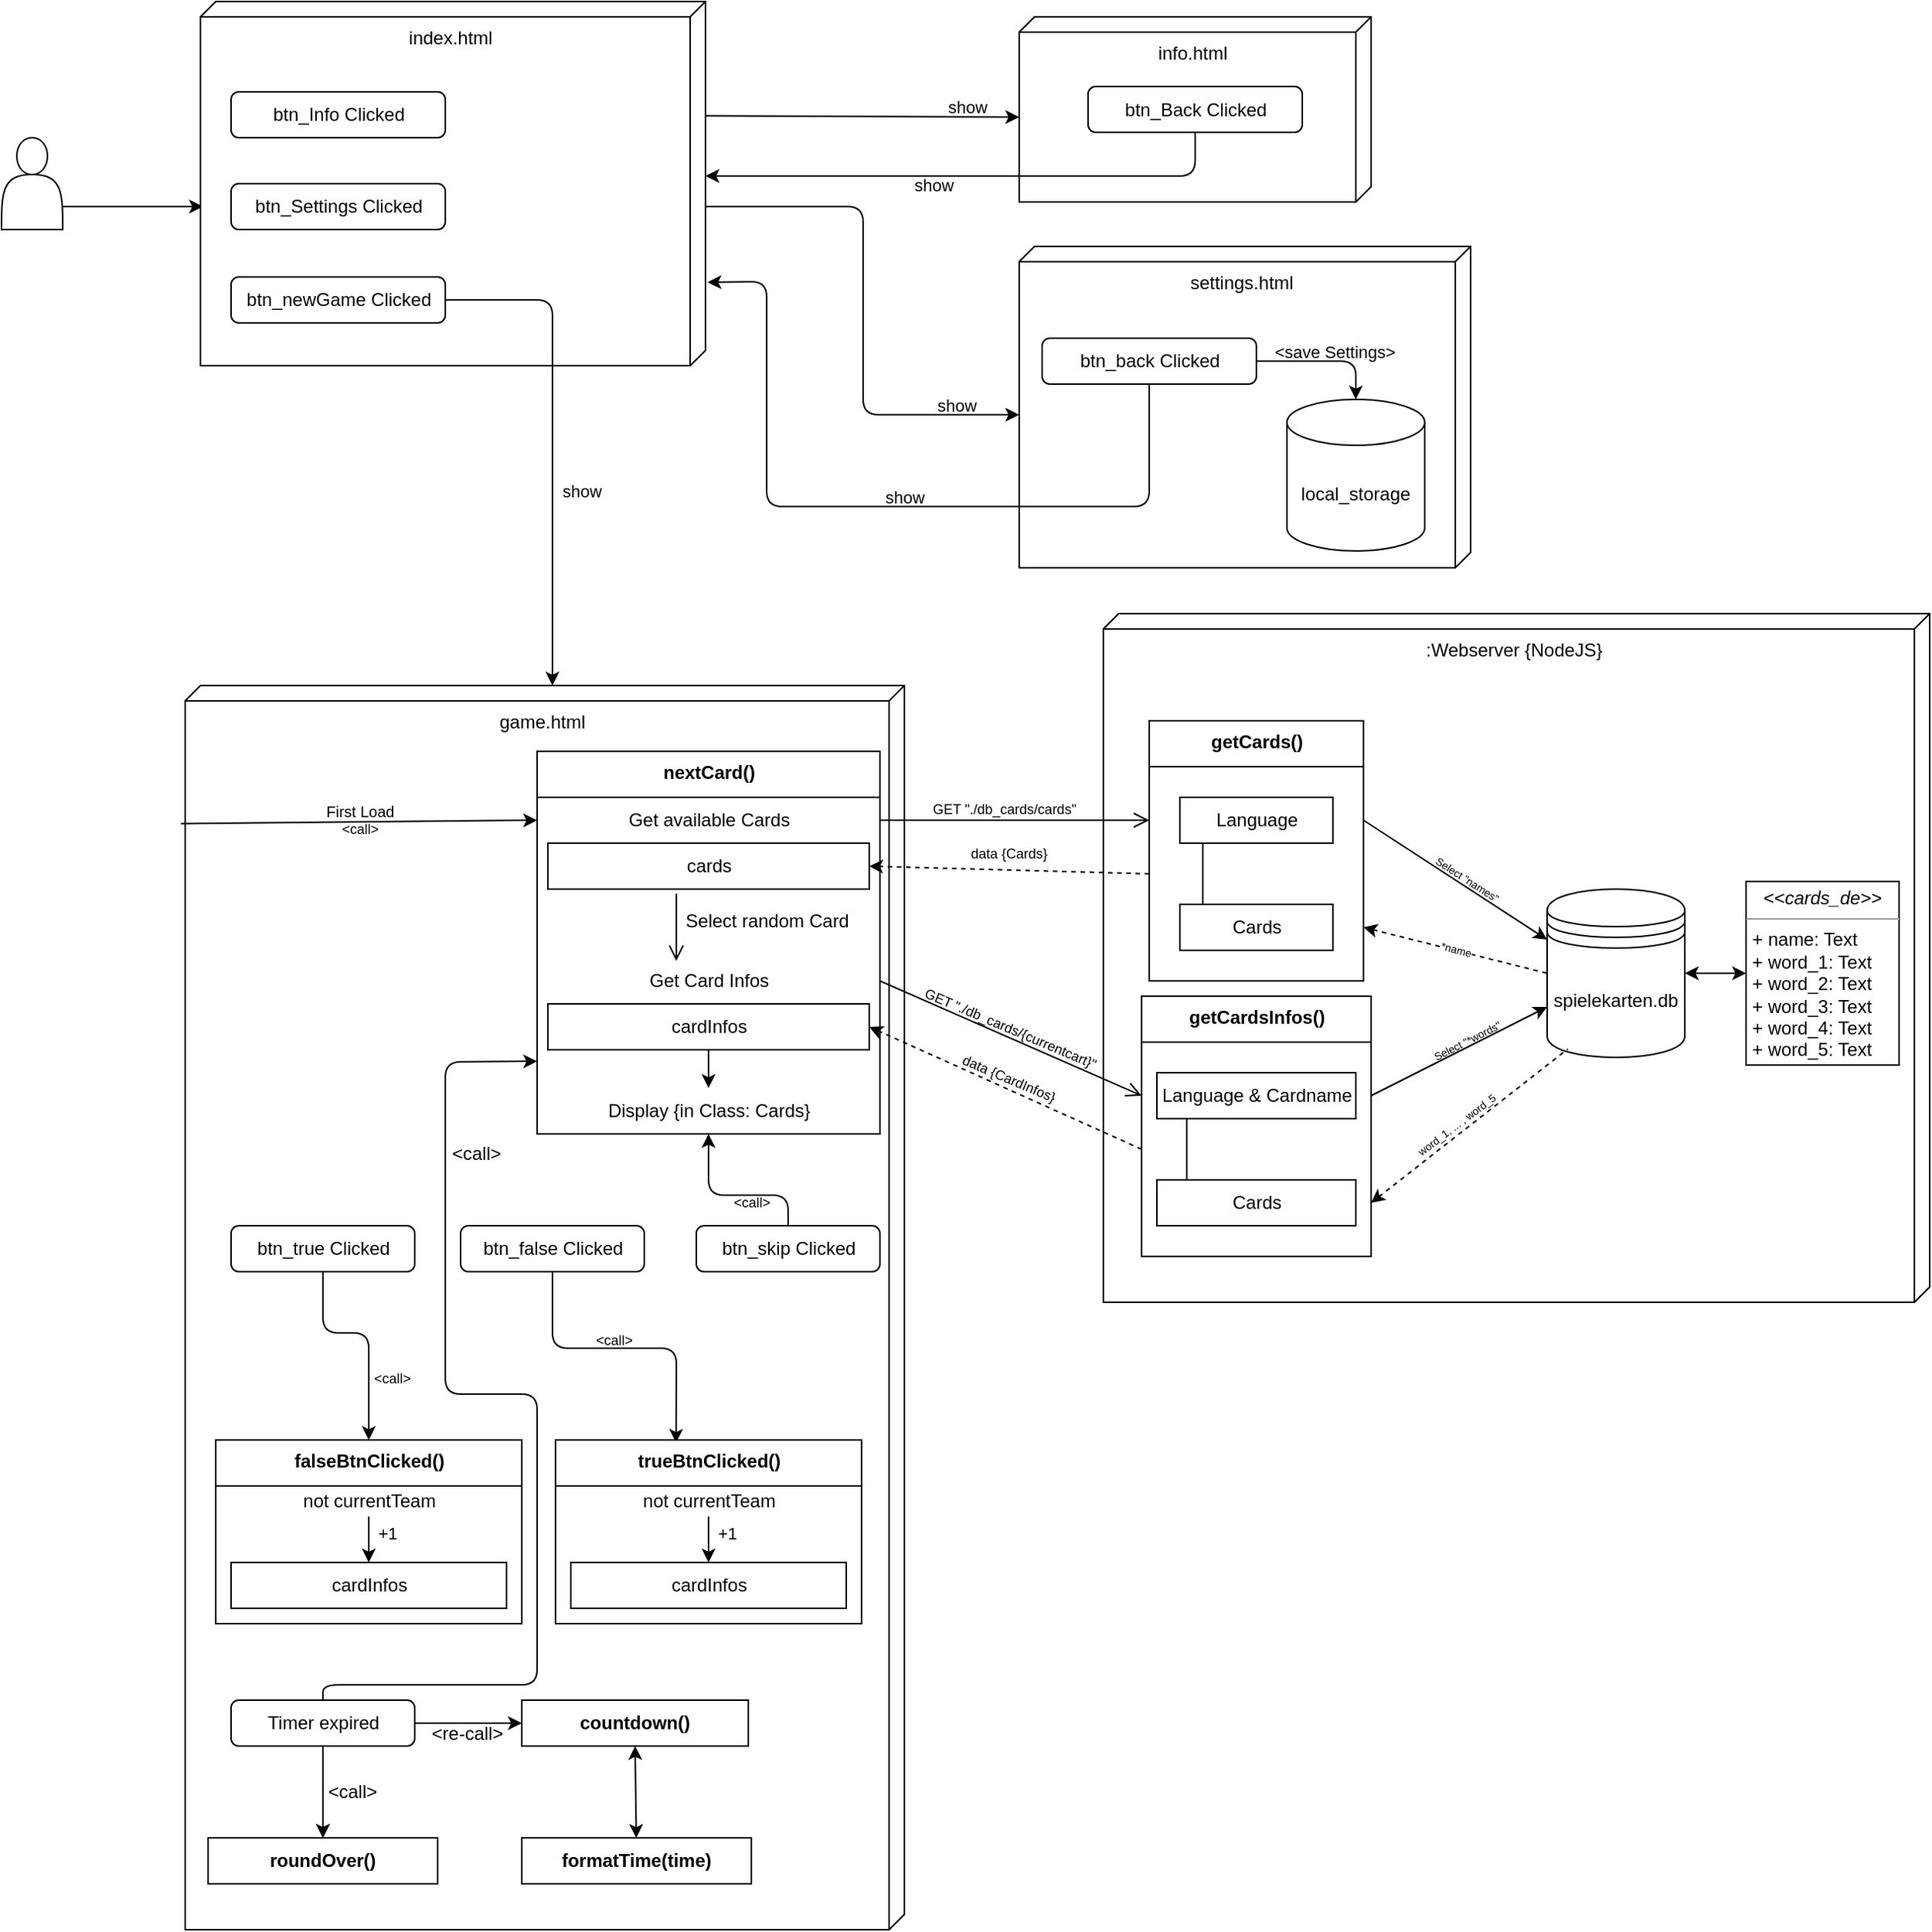 <mxfile>
    <diagram id="6DJxAKlWB9YqBwUXdjjC" name="Page-1">
        <mxGraphModel dx="2809" dy="2384" grid="1" gridSize="10" guides="1" tooltips="1" connect="1" arrows="1" fold="1" page="1" pageScale="1" pageWidth="827" pageHeight="1169" math="0" shadow="0">
            <root>
                <mxCell id="0"/>
                <mxCell id="1" parent="0"/>
                <mxCell id="63" value=":Webserver {NodeJS}" style="verticalAlign=top;align=center;shape=cube;size=10;direction=south;fontStyle=0;html=1;boundedLbl=1;spacingLeft=5;fontSize=12;gradientColor=none;" parent="1" vertex="1">
                    <mxGeometry x="740" y="390" width="540" height="450" as="geometry"/>
                </mxCell>
                <mxCell id="59" value="game.html" style="verticalAlign=top;align=center;shape=cube;size=10;direction=south;fontStyle=0;html=1;boundedLbl=1;spacingLeft=5;fontSize=12;gradientColor=none;" parent="1" vertex="1">
                    <mxGeometry x="140" y="437" width="470" height="813" as="geometry"/>
                </mxCell>
                <mxCell id="83" style="edgeStyle=none;html=1;exitX=1;exitY=0.75;exitDx=0;exitDy=0;entryX=0.563;entryY=0.995;entryDx=0;entryDy=0;entryPerimeter=0;fontSize=12;" parent="1" source="81" target="16" edge="1">
                    <mxGeometry relative="1" as="geometry"/>
                </mxCell>
                <mxCell id="81" value="" style="shape=actor;whiteSpace=wrap;html=1;fontSize=12;gradientColor=none;" parent="1" vertex="1">
                    <mxGeometry x="20" y="79" width="40" height="60" as="geometry"/>
                </mxCell>
                <mxCell id="85" value="btn_skip Clicked" style="html=1;align=center;verticalAlign=middle;rounded=1;absoluteArcSize=1;arcSize=10;dashed=0;fontSize=12;gradientColor=none;" parent="1" vertex="1">
                    <mxGeometry x="474" y="790" width="120" height="30" as="geometry"/>
                </mxCell>
                <mxCell id="267" style="edgeStyle=none;html=1;exitX=0.5;exitY=1;exitDx=0;exitDy=0;entryX=0.394;entryY=0.015;entryDx=0;entryDy=0;entryPerimeter=0;endArrow=classic;endFill=1;" edge="1" parent="1" source="86" target="260">
                    <mxGeometry relative="1" as="geometry">
                        <Array as="points">
                            <mxPoint x="380" y="870"/>
                            <mxPoint x="461" y="870"/>
                        </Array>
                    </mxGeometry>
                </mxCell>
                <mxCell id="271" value="&amp;lt;call&amp;gt;" style="edgeLabel;html=1;align=center;verticalAlign=middle;resizable=0;points=[];fontSize=9;spacingBottom=-9;labelBackgroundColor=none;" vertex="1" connectable="0" parent="267">
                    <mxGeometry x="0.163" y="-2" relative="1" as="geometry">
                        <mxPoint x="-22" y="-12" as="offset"/>
                    </mxGeometry>
                </mxCell>
                <mxCell id="86" value="btn_false Clicked" style="html=1;align=center;verticalAlign=middle;rounded=1;absoluteArcSize=1;arcSize=10;dashed=0;fontSize=12;gradientColor=none;" parent="1" vertex="1">
                    <mxGeometry x="320" y="790" width="120" height="30" as="geometry"/>
                </mxCell>
                <mxCell id="106" value="nextCard()" style="swimlane;fontStyle=1;align=center;verticalAlign=top;childLayout=stackLayout;horizontal=1;startSize=30;horizontalStack=0;resizeParent=1;resizeParentMax=0;resizeLast=0;collapsible=0;marginBottom=0;html=1;fontSize=12;gradientColor=none;" parent="1" vertex="1">
                    <mxGeometry x="370" y="480" width="224" height="250" as="geometry"/>
                </mxCell>
                <mxCell id="107" value="Get available Cards" style="html=1;strokeColor=none;fillColor=none;align=center;verticalAlign=middle;spacingLeft=4;spacingRight=4;rotatable=0;points=[[0,0.5],[1,0.5]];resizeWidth=1;fontSize=12;" parent="106" vertex="1">
                    <mxGeometry y="30" width="224" height="30" as="geometry"/>
                </mxCell>
                <mxCell id="108" value="" style="swimlane;fontStyle=1;align=center;verticalAlign=top;horizontal=1;startSize=0;collapsible=0;marginBottom=0;html=1;strokeColor=none;fillColor=none;fontSize=12;" parent="106" vertex="1">
                    <mxGeometry y="60" width="224" height="190" as="geometry"/>
                </mxCell>
                <mxCell id="109" value="cards" style="html=1;align=center;verticalAlign=middle;rotatable=0;fontSize=12;gradientColor=none;" parent="108" vertex="1">
                    <mxGeometry width="210" height="30" relative="1" as="geometry">
                        <mxPoint x="7" as="offset"/>
                    </mxGeometry>
                </mxCell>
                <mxCell id="124" style="edgeStyle=none;html=1;exitX=0.5;exitY=1;exitDx=0;exitDy=0;fontSize=12;" parent="108" source="110" target="123" edge="1">
                    <mxGeometry relative="1" as="geometry"/>
                </mxCell>
                <mxCell id="110" value="cardInfos" style="html=1;align=center;verticalAlign=middle;rotatable=0;fontSize=12;gradientColor=none;" parent="108" vertex="1">
                    <mxGeometry width="210" height="30" relative="1" as="geometry">
                        <mxPoint x="7" y="105" as="offset"/>
                    </mxGeometry>
                </mxCell>
                <mxCell id="115" value="Get Card Infos" style="html=1;strokeColor=none;fillColor=none;align=center;verticalAlign=middle;spacingLeft=4;spacingRight=4;rotatable=0;points=[[0,0.5],[1,0.5]];resizeWidth=1;fontSize=12;" parent="108" vertex="1">
                    <mxGeometry y="75" width="224" height="30" as="geometry"/>
                </mxCell>
                <mxCell id="119" value="Select random Card" style="endArrow=open;startArrow=none;endFill=0;startFill=0;endSize=8;html=1;verticalAlign=bottom;labelBackgroundColor=none;fontSize=12;exitX=0.4;exitY=1.1;exitDx=0;exitDy=0;exitPerimeter=0;entryX=0.406;entryY=0.067;entryDx=0;entryDy=0;entryPerimeter=0;" parent="108" source="109" target="115" edge="1">
                    <mxGeometry x="0.224" y="59" width="160" relative="1" as="geometry">
                        <mxPoint x="10" y="-50" as="sourcePoint"/>
                        <mxPoint x="112" y="80" as="targetPoint"/>
                        <mxPoint as="offset"/>
                    </mxGeometry>
                </mxCell>
                <mxCell id="123" value="Display {in Class: Cards}" style="html=1;strokeColor=none;fillColor=none;align=center;verticalAlign=middle;spacingLeft=4;spacingRight=4;rotatable=0;points=[[0,0.5],[1,0.5]];resizeWidth=1;fontSize=12;" parent="108" vertex="1">
                    <mxGeometry y="160" width="224" height="30" as="geometry"/>
                </mxCell>
                <mxCell id="127" value="" style="endArrow=open;startArrow=none;endFill=0;startFill=0;endSize=8;html=1;verticalAlign=bottom;labelBackgroundColor=none;fontSize=12;exitX=1;exitY=0.5;exitDx=0;exitDy=0;entryX=0;entryY=0.25;entryDx=0;entryDy=0;" parent="1" source="107" target="131" edge="1">
                    <mxGeometry x="0.118" y="5" width="160" relative="1" as="geometry">
                        <mxPoint x="650" y="530" as="sourcePoint"/>
                        <mxPoint x="730" y="525" as="targetPoint"/>
                        <mxPoint as="offset"/>
                    </mxGeometry>
                </mxCell>
                <mxCell id="167" value="GET &quot;./db_cards/cards&quot;" style="edgeLabel;html=1;align=center;verticalAlign=middle;resizable=0;points=[];fontSize=9;" parent="127" vertex="1" connectable="0">
                    <mxGeometry x="0.084" relative="1" as="geometry">
                        <mxPoint x="-15" y="-7" as="offset"/>
                    </mxGeometry>
                </mxCell>
                <mxCell id="155" style="edgeStyle=none;html=1;exitX=1;exitY=0.5;exitDx=0;exitDy=0;entryX=0;entryY=0.5;entryDx=0;entryDy=0;fontSize=12;startArrow=classic;startFill=1;" parent="1" source="161" target="154" edge="1">
                    <mxGeometry relative="1" as="geometry"/>
                </mxCell>
                <mxCell id="129" value="getCards()" style="swimlane;fontStyle=1;align=center;verticalAlign=top;childLayout=stackLayout;horizontal=1;startSize=30;horizontalStack=0;resizeParent=1;resizeParentMax=0;resizeLast=0;collapsible=0;marginBottom=0;html=1;fontSize=12;gradientColor=none;" parent="1" vertex="1">
                    <mxGeometry x="770" y="460" width="140" height="170" as="geometry"/>
                </mxCell>
                <mxCell id="131" value="" style="swimlane;fontStyle=1;align=center;verticalAlign=top;horizontal=1;startSize=0;collapsible=0;marginBottom=0;html=1;strokeColor=none;fillColor=none;fontSize=12;" parent="129" vertex="1">
                    <mxGeometry y="30" width="140" height="140" as="geometry"/>
                </mxCell>
                <mxCell id="132" value="Language" style="html=1;align=center;verticalAlign=middle;rotatable=0;fontSize=12;gradientColor=none;" parent="131" vertex="1">
                    <mxGeometry width="100" height="30" relative="1" as="geometry">
                        <mxPoint x="20" y="20" as="offset"/>
                    </mxGeometry>
                </mxCell>
                <mxCell id="133" value="Cards" style="html=1;align=center;verticalAlign=middle;rotatable=0;fontSize=12;gradientColor=none;" parent="131" vertex="1">
                    <mxGeometry width="100" height="30" relative="1" as="geometry">
                        <mxPoint x="20" y="90" as="offset"/>
                    </mxGeometry>
                </mxCell>
                <mxCell id="134" value="" style="edgeStyle=none;endArrow=none;verticalAlign=middle;labelBackgroundColor=none;endSize=12;html=1;align=left;endFill=0;exitX=0.15;exitY=1;entryX=0.15;entryY=0;spacingLeft=4;fontSize=12;" parent="131" source="132" target="133" edge="1">
                    <mxGeometry relative="1" as="geometry"/>
                </mxCell>
                <mxCell id="140" style="edgeStyle=none;html=1;exitX=0;exitY=0.5;exitDx=0;exitDy=0;fontSize=12;entryX=1;entryY=0.5;entryDx=0;entryDy=0;dashed=1;" parent="1" source="131" target="109" edge="1">
                    <mxGeometry relative="1" as="geometry">
                        <mxPoint x="640" y="560" as="targetPoint"/>
                    </mxGeometry>
                </mxCell>
                <mxCell id="168" value="data {Cards}" style="edgeLabel;html=1;align=center;verticalAlign=middle;resizable=0;points=[];fontSize=9;" parent="140" vertex="1" connectable="0">
                    <mxGeometry x="0.214" y="-1" relative="1" as="geometry">
                        <mxPoint x="19" y="-9" as="offset"/>
                    </mxGeometry>
                </mxCell>
                <mxCell id="154" value="&lt;p style=&quot;margin: 0px ; margin-top: 4px ; text-align: center&quot;&gt;&lt;i&gt;&amp;lt;&amp;lt;cards_de&amp;gt;&amp;gt;&lt;/i&gt;&lt;br&gt;&lt;/p&gt;&lt;hr size=&quot;1&quot;&gt;&lt;p style=&quot;margin: 0px ; margin-left: 4px&quot;&gt;+ name: Text&lt;br&gt;+ word_1: Text&lt;/p&gt;&lt;p style=&quot;margin: 0px ; margin-left: 4px&quot;&gt;+ word_2: Text&lt;/p&gt;&lt;p style=&quot;margin: 0px ; margin-left: 4px&quot;&gt;+ word_3: Text&lt;/p&gt;&lt;p style=&quot;margin: 0px ; margin-left: 4px&quot;&gt;+ word_4: Text&lt;/p&gt;&lt;p style=&quot;margin: 0px ; margin-left: 4px&quot;&gt;+ word_5: Text&lt;/p&gt;" style="verticalAlign=top;align=left;overflow=fill;fontSize=12;fontFamily=Helvetica;html=1;gradientColor=none;" parent="1" vertex="1">
                    <mxGeometry x="1160" y="565" width="100" height="120" as="geometry"/>
                </mxCell>
                <mxCell id="161" value="spielekarten.db" style="shape=datastore;whiteSpace=wrap;html=1;fontSize=12;gradientColor=none;verticalAlign=middle;" parent="1" vertex="1">
                    <mxGeometry x="1030" y="570" width="90" height="110" as="geometry"/>
                </mxCell>
                <mxCell id="164" style="edgeStyle=none;html=1;exitX=1;exitY=0.75;exitDx=0;exitDy=0;entryX=0;entryY=0.5;entryDx=0;entryDy=0;fontSize=12;startArrow=classic;startFill=1;endArrow=none;endFill=0;dashed=1;" parent="1" source="131" target="161" edge="1">
                    <mxGeometry relative="1" as="geometry"/>
                </mxCell>
                <mxCell id="166" value="*name" style="edgeLabel;html=1;align=center;verticalAlign=middle;resizable=0;points=[];fontSize=7;rotation=15;" parent="164" vertex="1" connectable="0">
                    <mxGeometry relative="1" as="geometry">
                        <mxPoint as="offset"/>
                    </mxGeometry>
                </mxCell>
                <mxCell id="163" style="edgeStyle=none;html=1;exitX=1;exitY=0.25;exitDx=0;exitDy=0;entryX=0;entryY=0.3;entryDx=0;entryDy=0;fontSize=12;startArrow=none;startFill=0;" parent="1" source="131" target="161" edge="1">
                    <mxGeometry relative="1" as="geometry"/>
                </mxCell>
                <mxCell id="165" value="Select &quot;names&quot;" style="edgeLabel;html=1;align=center;verticalAlign=middle;resizable=0;points=[];fontSize=7;rotation=33;labelBackgroundColor=none;" parent="163" vertex="1" connectable="0">
                    <mxGeometry relative="1" as="geometry">
                        <mxPoint x="7" as="offset"/>
                    </mxGeometry>
                </mxCell>
                <mxCell id="170" value="getCardsInfos()" style="swimlane;fontStyle=1;align=center;verticalAlign=top;childLayout=stackLayout;horizontal=1;startSize=30;horizontalStack=0;resizeParent=1;resizeParentMax=0;resizeLast=0;collapsible=0;marginBottom=0;html=1;fontSize=12;gradientColor=none;" parent="1" vertex="1">
                    <mxGeometry x="765" y="640" width="150" height="170" as="geometry"/>
                </mxCell>
                <mxCell id="171" value="" style="swimlane;fontStyle=1;align=center;verticalAlign=top;horizontal=1;startSize=0;collapsible=0;marginBottom=0;html=1;strokeColor=none;fillColor=none;fontSize=12;" parent="170" vertex="1">
                    <mxGeometry y="30" width="150" height="140" as="geometry"/>
                </mxCell>
                <mxCell id="172" value="Language &amp;amp; Cardname" style="html=1;align=center;verticalAlign=middle;rotatable=0;fontSize=12;gradientColor=none;" parent="171" vertex="1">
                    <mxGeometry width="130" height="30" relative="1" as="geometry">
                        <mxPoint x="10" y="20" as="offset"/>
                    </mxGeometry>
                </mxCell>
                <mxCell id="173" value="Cards" style="html=1;align=center;verticalAlign=middle;rotatable=0;fontSize=12;gradientColor=none;" parent="171" vertex="1">
                    <mxGeometry width="130" height="30" relative="1" as="geometry">
                        <mxPoint x="10" y="90" as="offset"/>
                    </mxGeometry>
                </mxCell>
                <mxCell id="174" value="" style="edgeStyle=none;endArrow=none;verticalAlign=middle;labelBackgroundColor=none;endSize=12;html=1;align=left;endFill=0;exitX=0.15;exitY=1;entryX=0.15;entryY=0;spacingLeft=4;fontSize=12;" parent="171" source="172" target="173" edge="1">
                    <mxGeometry relative="1" as="geometry"/>
                </mxCell>
                <mxCell id="175" value="" style="endArrow=open;startArrow=none;endFill=0;startFill=0;endSize=8;html=1;verticalAlign=bottom;labelBackgroundColor=none;fontSize=12;exitX=1;exitY=0.5;exitDx=0;exitDy=0;entryX=0;entryY=0.25;entryDx=0;entryDy=0;" parent="1" source="115" target="171" edge="1">
                    <mxGeometry x="0.118" y="5" width="160" relative="1" as="geometry">
                        <mxPoint x="594" y="660" as="sourcePoint"/>
                        <mxPoint x="710" y="670" as="targetPoint"/>
                        <mxPoint as="offset"/>
                    </mxGeometry>
                </mxCell>
                <mxCell id="176" value="GET &quot;./db_cards/{currentcart}&quot;" style="edgeLabel;html=1;align=center;verticalAlign=middle;resizable=0;points=[];fontSize=9;rotation=23;labelBackgroundColor=none;" parent="175" vertex="1" connectable="0">
                    <mxGeometry x="0.084" relative="1" as="geometry">
                        <mxPoint x="-8" y="-10" as="offset"/>
                    </mxGeometry>
                </mxCell>
                <mxCell id="177" style="edgeStyle=none;html=1;exitX=0;exitY=0.5;exitDx=0;exitDy=0;entryX=1;entryY=0.5;entryDx=0;entryDy=0;fontSize=9;startArrow=none;startFill=0;endArrow=classic;endFill=1;dashed=1;" parent="1" source="171" target="110" edge="1">
                    <mxGeometry relative="1" as="geometry"/>
                </mxCell>
                <mxCell id="178" value="data {CardInfos}" style="edgeLabel;html=1;align=center;verticalAlign=middle;resizable=0;points=[];fontSize=9;rotation=23;labelBackgroundColor=none;" parent="177" vertex="1" connectable="0">
                    <mxGeometry x="0.238" y="1" relative="1" as="geometry">
                        <mxPoint x="24" y="2" as="offset"/>
                    </mxGeometry>
                </mxCell>
                <mxCell id="179" style="edgeStyle=none;html=1;exitX=0;exitY=0.5;exitDx=0;exitDy=0;entryX=0.111;entryY=1.006;entryDx=0;entryDy=0;entryPerimeter=0;fontSize=9;startArrow=classic;startFill=1;endArrow=none;endFill=0;" parent="1" source="107" target="59" edge="1">
                    <mxGeometry relative="1" as="geometry"/>
                </mxCell>
                <mxCell id="180" value="First Load" style="edgeLabel;html=1;align=center;verticalAlign=middle;resizable=0;points=[];fontSize=10;labelBackgroundColor=none;spacing=2;spacingTop=-4;" parent="179" vertex="1" connectable="0">
                    <mxGeometry relative="1" as="geometry">
                        <mxPoint y="-5" as="offset"/>
                    </mxGeometry>
                </mxCell>
                <mxCell id="185" value="&amp;lt;call&amp;gt;" style="edgeLabel;html=1;align=center;verticalAlign=middle;resizable=0;points=[];fontSize=9;fontColor=default;labelBackgroundColor=none;spacingTop=-2;" parent="179" vertex="1" connectable="0">
                    <mxGeometry relative="1" as="geometry">
                        <mxPoint y="6" as="offset"/>
                    </mxGeometry>
                </mxCell>
                <mxCell id="266" style="edgeStyle=none;html=1;exitX=0.5;exitY=1;exitDx=0;exitDy=0;entryX=0.5;entryY=0;entryDx=0;entryDy=0;endArrow=classic;endFill=1;" edge="1" parent="1" source="181" target="249">
                    <mxGeometry relative="1" as="geometry">
                        <Array as="points">
                            <mxPoint x="230" y="860"/>
                            <mxPoint x="260" y="860"/>
                        </Array>
                    </mxGeometry>
                </mxCell>
                <mxCell id="270" value="&amp;lt;call&amp;gt;" style="edgeLabel;html=1;align=center;verticalAlign=middle;resizable=0;points=[];fontSize=9;spacingLeft=-10;" vertex="1" connectable="0" parent="266">
                    <mxGeometry x="-0.107" y="1" relative="1" as="geometry">
                        <mxPoint x="27" y="31" as="offset"/>
                    </mxGeometry>
                </mxCell>
                <mxCell id="181" value="btn_true Clicked" style="html=1;align=center;verticalAlign=middle;rounded=1;absoluteArcSize=1;arcSize=10;dashed=0;fontSize=12;gradientColor=none;" parent="1" vertex="1">
                    <mxGeometry x="170" y="790" width="120" height="30" as="geometry"/>
                </mxCell>
                <mxCell id="184" style="edgeStyle=none;html=1;entryX=0.5;entryY=0;entryDx=0;entryDy=0;fontSize=9;startArrow=classic;startFill=1;endArrow=none;endFill=0;" parent="1" target="85" edge="1">
                    <mxGeometry relative="1" as="geometry">
                        <mxPoint x="482" y="730" as="sourcePoint"/>
                        <Array as="points">
                            <mxPoint x="482" y="770"/>
                            <mxPoint x="534" y="770"/>
                        </Array>
                    </mxGeometry>
                </mxCell>
                <mxCell id="186" value="&amp;lt;call&amp;gt;" style="edgeLabel;html=1;align=center;verticalAlign=middle;resizable=0;points=[];fontSize=9;fontColor=default;rotation=0;labelBackgroundColor=none;spacingTop=2;" parent="184" vertex="1" connectable="0">
                    <mxGeometry relative="1" as="geometry">
                        <mxPoint x="12" y="4" as="offset"/>
                    </mxGeometry>
                </mxCell>
                <mxCell id="188" style="edgeStyle=none;html=1;exitX=1;exitY=0.25;exitDx=0;exitDy=0;entryX=0;entryY=0.7;entryDx=0;entryDy=0;fontSize=12;startArrow=none;startFill=0;" parent="1" source="171" target="161" edge="1">
                    <mxGeometry relative="1" as="geometry">
                        <mxPoint x="920" y="690" as="sourcePoint"/>
                        <mxPoint x="1000" y="709.0" as="targetPoint"/>
                    </mxGeometry>
                </mxCell>
                <mxCell id="189" value="Select &quot;*words&quot;" style="edgeLabel;html=1;align=center;verticalAlign=middle;resizable=0;points=[];fontSize=7;rotation=-27;labelBackgroundColor=none;" parent="188" vertex="1" connectable="0">
                    <mxGeometry x="-0.126" y="-2" relative="1" as="geometry">
                        <mxPoint x="11" y="-11" as="offset"/>
                    </mxGeometry>
                </mxCell>
                <mxCell id="190" style="edgeStyle=none;html=1;exitX=1;exitY=0.75;exitDx=0;exitDy=0;entryX=0.15;entryY=0.95;entryDx=0;entryDy=0;fontSize=9;fontColor=default;startArrow=classic;startFill=1;endArrow=none;endFill=0;entryPerimeter=0;dashed=1;" parent="1" source="171" target="161" edge="1">
                    <mxGeometry relative="1" as="geometry"/>
                </mxCell>
                <mxCell id="191" value="word_1, ... , word_5" style="edgeLabel;html=1;align=center;verticalAlign=middle;resizable=0;points=[];fontSize=7;fontColor=default;labelBackgroundColor=none;rotation=-37;" parent="190" vertex="1" connectable="0">
                    <mxGeometry relative="1" as="geometry">
                        <mxPoint x="-9" as="offset"/>
                    </mxGeometry>
                </mxCell>
                <mxCell id="201" style="edgeStyle=none;html=1;exitX=1;exitY=0.5;exitDx=0;exitDy=0;endArrow=classic;endFill=1;entryX=0;entryY=0;entryDx=110;entryDy=295;entryPerimeter=0;" edge="1" parent="1" source="194" target="196">
                    <mxGeometry relative="1" as="geometry">
                        <mxPoint x="583" y="230" as="targetPoint"/>
                        <Array as="points">
                            <mxPoint x="583" y="124"/>
                            <mxPoint x="583" y="260"/>
                        </Array>
                    </mxGeometry>
                </mxCell>
                <mxCell id="203" value="show" style="edgeLabel;html=1;align=center;verticalAlign=middle;resizable=0;points=[];labelBackgroundColor=none;spacingRight=0;spacingBottom=2;" vertex="1" connectable="0" parent="201">
                    <mxGeometry x="0.839" relative="1" as="geometry">
                        <mxPoint y="-5" as="offset"/>
                    </mxGeometry>
                </mxCell>
                <mxCell id="200" style="edgeStyle=none;html=1;exitX=1;exitY=0.5;exitDx=0;exitDy=0;entryX=0;entryY=0;entryDx=65.5;entryDy=230;entryPerimeter=0;" edge="1" parent="1" source="195" target="197">
                    <mxGeometry relative="1" as="geometry"/>
                </mxCell>
                <mxCell id="202" value="show" style="edgeLabel;html=1;align=center;verticalAlign=middle;resizable=0;points=[];labelBackgroundColor=none;spacingBottom=4;" vertex="1" connectable="0" parent="200">
                    <mxGeometry x="0.815" y="2" relative="1" as="geometry">
                        <mxPoint y="-3" as="offset"/>
                    </mxGeometry>
                </mxCell>
                <mxCell id="196" value="settings.html" style="verticalAlign=top;align=center;shape=cube;size=10;direction=south;fontStyle=0;html=1;boundedLbl=1;spacingLeft=5;fontSize=12;gradientColor=none;" vertex="1" parent="1">
                    <mxGeometry x="685" y="150" width="295" height="210" as="geometry"/>
                </mxCell>
                <mxCell id="199" value="" style="group" vertex="1" connectable="0" parent="1">
                    <mxGeometry x="685" width="230" height="121" as="geometry"/>
                </mxCell>
                <mxCell id="197" value="info.html" style="verticalAlign=top;align=center;shape=cube;size=10;direction=south;fontStyle=0;html=1;boundedLbl=1;spacingLeft=5;fontSize=12;gradientColor=none;" vertex="1" parent="199">
                    <mxGeometry width="230" height="121" as="geometry"/>
                </mxCell>
                <mxCell id="198" value="btn_Back&amp;nbsp;Clicked" style="html=1;align=center;verticalAlign=middle;rounded=1;absoluteArcSize=1;arcSize=10;dashed=0;fontSize=12;gradientColor=none;" vertex="1" parent="199">
                    <mxGeometry x="45" y="45.5" width="140" height="30" as="geometry"/>
                </mxCell>
                <mxCell id="205" style="edgeStyle=none;html=1;exitX=0.5;exitY=1;exitDx=0;exitDy=0;entryX=0;entryY=0;entryDx=114.0;entryDy=0;entryPerimeter=0;endArrow=classic;endFill=1;" edge="1" parent="1" source="198" target="16">
                    <mxGeometry relative="1" as="geometry">
                        <Array as="points">
                            <mxPoint x="800" y="104"/>
                        </Array>
                    </mxGeometry>
                </mxCell>
                <mxCell id="206" value="show" style="edgeLabel;html=1;align=center;verticalAlign=middle;resizable=0;points=[];labelBackgroundColor=none;spacingBottom=-2;" vertex="1" connectable="0" parent="205">
                    <mxGeometry x="-0.412" y="1" relative="1" as="geometry">
                        <mxPoint x="-97" y="4" as="offset"/>
                    </mxGeometry>
                </mxCell>
                <mxCell id="213" style="edgeStyle=none;html=1;exitX=0.5;exitY=1;exitDx=0;exitDy=0;entryX=0.771;entryY=-0.004;entryDx=0;entryDy=0;entryPerimeter=0;endArrow=classic;endFill=1;" edge="1" parent="1" source="208" target="16">
                    <mxGeometry relative="1" as="geometry">
                        <Array as="points">
                            <mxPoint x="770" y="320"/>
                            <mxPoint x="520" y="320"/>
                            <mxPoint x="520" y="173"/>
                        </Array>
                    </mxGeometry>
                </mxCell>
                <mxCell id="214" value="show" style="edgeLabel;html=1;align=center;verticalAlign=middle;resizable=0;points=[];labelBackgroundColor=none;spacingTop=7;" vertex="1" connectable="0" parent="213">
                    <mxGeometry x="-0.103" y="1" relative="1" as="geometry">
                        <mxPoint x="-9" y="-11" as="offset"/>
                    </mxGeometry>
                </mxCell>
                <mxCell id="215" style="edgeStyle=none;html=1;exitX=1;exitY=0.5;exitDx=0;exitDy=0;entryX=0.5;entryY=0;entryDx=0;entryDy=0;entryPerimeter=0;endArrow=classic;endFill=1;" edge="1" parent="1" source="208" target="212">
                    <mxGeometry relative="1" as="geometry">
                        <mxPoint x="900" y="165.0" as="sourcePoint"/>
                        <mxPoint x="910" y="239.5" as="targetPoint"/>
                        <Array as="points">
                            <mxPoint x="905" y="225"/>
                        </Array>
                    </mxGeometry>
                </mxCell>
                <mxCell id="216" value="&amp;lt;save Settings&amp;gt;" style="edgeLabel;html=1;align=center;verticalAlign=middle;resizable=0;points=[];labelBackgroundColor=none;spacingTop=-2;" vertex="1" connectable="0" parent="215">
                    <mxGeometry x="-0.273" y="1" relative="1" as="geometry">
                        <mxPoint x="18" y="-4" as="offset"/>
                    </mxGeometry>
                </mxCell>
                <mxCell id="208" value="btn_back Clicked" style="html=1;align=center;verticalAlign=middle;rounded=1;absoluteArcSize=1;arcSize=10;dashed=0;fontSize=12;gradientColor=none;" vertex="1" parent="1">
                    <mxGeometry x="700" y="210" width="140" height="30" as="geometry"/>
                </mxCell>
                <mxCell id="209" value="" style="group" vertex="1" connectable="0" parent="1">
                    <mxGeometry x="150" y="-10" width="330" height="238" as="geometry"/>
                </mxCell>
                <mxCell id="16" value="index.html&lt;br style=&quot;font-size: 12px;&quot;&gt;" style="verticalAlign=top;align=center;shape=cube;size=10;direction=south;fontStyle=0;html=1;boundedLbl=1;spacingLeft=5;fontSize=12;gradientColor=none;" parent="209" vertex="1">
                    <mxGeometry width="330" height="238" as="geometry"/>
                </mxCell>
                <mxCell id="192" value="btn_newGame&amp;nbsp;Clicked" style="html=1;align=center;verticalAlign=middle;rounded=1;absoluteArcSize=1;arcSize=10;dashed=0;fontSize=12;gradientColor=none;" parent="209" vertex="1">
                    <mxGeometry x="20" y="180" width="140" height="30" as="geometry"/>
                </mxCell>
                <mxCell id="194" value="btn_Settings Clicked" style="html=1;align=center;verticalAlign=middle;rounded=1;absoluteArcSize=1;arcSize=10;dashed=0;fontSize=12;gradientColor=none;" parent="209" vertex="1">
                    <mxGeometry x="20" y="119" width="140" height="30" as="geometry"/>
                </mxCell>
                <mxCell id="195" value="btn_Info Clicked" style="html=1;align=center;verticalAlign=middle;rounded=1;absoluteArcSize=1;arcSize=10;dashed=0;fontSize=12;gradientColor=none;" parent="209" vertex="1">
                    <mxGeometry x="20" y="59" width="140" height="30" as="geometry"/>
                </mxCell>
                <mxCell id="210" style="edgeStyle=none;html=1;exitX=1;exitY=0.5;exitDx=0;exitDy=0;entryX=0;entryY=0;entryDx=0;entryDy=230;entryPerimeter=0;endArrow=classic;endFill=1;" edge="1" parent="1" source="192" target="59">
                    <mxGeometry relative="1" as="geometry">
                        <Array as="points">
                            <mxPoint x="380" y="185"/>
                        </Array>
                    </mxGeometry>
                </mxCell>
                <mxCell id="211" value="show" style="edgeLabel;html=1;align=center;verticalAlign=middle;resizable=0;points=[];spacingLeft=-2;" vertex="1" connectable="0" parent="210">
                    <mxGeometry x="0.562" y="3" relative="1" as="geometry">
                        <mxPoint x="17" y="-57" as="offset"/>
                    </mxGeometry>
                </mxCell>
                <mxCell id="212" value="local_storage" style="shape=cylinder3;whiteSpace=wrap;html=1;boundedLbl=1;backgroundOutline=1;size=15;labelBackgroundColor=none;" vertex="1" parent="1">
                    <mxGeometry x="860" y="250" width="90" height="99" as="geometry"/>
                </mxCell>
                <mxCell id="249" value="falseBtnClicked()" style="swimlane;fontStyle=1;align=center;verticalAlign=top;childLayout=stackLayout;horizontal=1;startSize=30;horizontalStack=0;resizeParent=1;resizeParentMax=0;resizeLast=0;collapsible=0;marginBottom=0;html=1;fontSize=12;gradientColor=none;" vertex="1" parent="1">
                    <mxGeometry x="160" y="930" width="200" height="120" as="geometry"/>
                </mxCell>
                <mxCell id="250" value="not currentTeam" style="html=1;strokeColor=none;fillColor=none;align=center;verticalAlign=middle;spacingLeft=4;spacingRight=4;rotatable=0;points=[[0,0.5],[1,0.5]];resizeWidth=1;fontSize=12;" vertex="1" parent="249">
                    <mxGeometry y="30" width="200" height="20" as="geometry"/>
                </mxCell>
                <mxCell id="251" value="" style="swimlane;fontStyle=1;align=center;verticalAlign=top;horizontal=1;startSize=0;collapsible=0;marginBottom=0;html=1;strokeColor=none;fillColor=none;fontSize=12;" vertex="1" parent="249">
                    <mxGeometry y="50" width="200" height="70" as="geometry"/>
                </mxCell>
                <mxCell id="254" value="cardInfos" style="html=1;align=center;verticalAlign=middle;rotatable=0;fontSize=12;gradientColor=none;" vertex="1" parent="251">
                    <mxGeometry width="180" height="30" relative="1" as="geometry">
                        <mxPoint x="10" y="30" as="offset"/>
                    </mxGeometry>
                </mxCell>
                <mxCell id="258" style="edgeStyle=none;html=1;entryX=0.5;entryY=0;entryDx=0;entryDy=0;endArrow=classic;endFill=1;" edge="1" parent="249" source="250" target="254">
                    <mxGeometry relative="1" as="geometry"/>
                </mxCell>
                <mxCell id="259" value="+1" style="edgeLabel;html=1;align=center;verticalAlign=middle;resizable=0;points=[];" vertex="1" connectable="0" parent="258">
                    <mxGeometry x="0.194" y="1" relative="1" as="geometry">
                        <mxPoint x="11" y="-7" as="offset"/>
                    </mxGeometry>
                </mxCell>
                <mxCell id="260" value="trueBtnClicked()" style="swimlane;fontStyle=1;align=center;verticalAlign=top;childLayout=stackLayout;horizontal=1;startSize=30;horizontalStack=0;resizeParent=1;resizeParentMax=0;resizeLast=0;collapsible=0;marginBottom=0;html=1;fontSize=12;gradientColor=none;" vertex="1" parent="1">
                    <mxGeometry x="382" y="930" width="200" height="120" as="geometry"/>
                </mxCell>
                <mxCell id="261" value="not currentTeam" style="html=1;strokeColor=none;fillColor=none;align=center;verticalAlign=middle;spacingLeft=4;spacingRight=4;rotatable=0;points=[[0,0.5],[1,0.5]];resizeWidth=1;fontSize=12;" vertex="1" parent="260">
                    <mxGeometry y="30" width="200" height="20" as="geometry"/>
                </mxCell>
                <mxCell id="262" value="" style="swimlane;fontStyle=1;align=center;verticalAlign=top;horizontal=1;startSize=0;collapsible=0;marginBottom=0;html=1;strokeColor=none;fillColor=none;fontSize=12;" vertex="1" parent="260">
                    <mxGeometry y="50" width="200" height="70" as="geometry"/>
                </mxCell>
                <mxCell id="263" value="cardInfos" style="html=1;align=center;verticalAlign=middle;rotatable=0;fontSize=12;gradientColor=none;" vertex="1" parent="262">
                    <mxGeometry width="180" height="30" relative="1" as="geometry">
                        <mxPoint x="10" y="30" as="offset"/>
                    </mxGeometry>
                </mxCell>
                <mxCell id="264" style="edgeStyle=none;html=1;entryX=0.5;entryY=0;entryDx=0;entryDy=0;endArrow=classic;endFill=1;" edge="1" parent="260" source="261" target="263">
                    <mxGeometry relative="1" as="geometry"/>
                </mxCell>
                <mxCell id="265" value="+1" style="edgeLabel;html=1;align=center;verticalAlign=middle;resizable=0;points=[];" vertex="1" connectable="0" parent="264">
                    <mxGeometry x="0.194" y="1" relative="1" as="geometry">
                        <mxPoint x="11" y="-7" as="offset"/>
                    </mxGeometry>
                </mxCell>
                <mxCell id="275" style="edgeStyle=none;html=1;exitX=1;exitY=0.5;exitDx=0;exitDy=0;entryX=0;entryY=0.5;entryDx=0;entryDy=0;fontSize=12;endArrow=classic;endFill=1;" edge="1" parent="1" source="272" target="274">
                    <mxGeometry relative="1" as="geometry"/>
                </mxCell>
                <mxCell id="276" value="&amp;lt;re-call&amp;gt;" style="edgeLabel;html=1;align=center;verticalAlign=middle;resizable=0;points=[];fontSize=12;labelBackgroundColor=none;spacingTop=3;" vertex="1" connectable="0" parent="275">
                    <mxGeometry x="0.325" y="-3" relative="1" as="geometry">
                        <mxPoint x="-13" y="2" as="offset"/>
                    </mxGeometry>
                </mxCell>
                <mxCell id="281" style="edgeStyle=none;html=1;exitX=0.5;exitY=1;exitDx=0;exitDy=0;entryX=0.5;entryY=0;entryDx=0;entryDy=0;fontSize=12;endArrow=classic;endFill=1;" edge="1" parent="1" source="272" target="277">
                    <mxGeometry relative="1" as="geometry"/>
                </mxCell>
                <mxCell id="282" value="&amp;lt;call&amp;gt;" style="edgeLabel;html=1;align=center;verticalAlign=middle;resizable=0;points=[];fontSize=12;labelBackgroundColor=none;spacingLeft=-2;" vertex="1" connectable="0" parent="281">
                    <mxGeometry x="0.324" y="-4" relative="1" as="geometry">
                        <mxPoint x="24" y="-10" as="offset"/>
                    </mxGeometry>
                </mxCell>
                <mxCell id="283" value="" style="edgeStyle=none;html=1;fontSize=12;endArrow=classic;endFill=1;" edge="1" parent="1" source="272" target="277">
                    <mxGeometry relative="1" as="geometry"/>
                </mxCell>
                <mxCell id="289" style="edgeStyle=none;html=1;exitX=0.5;exitY=0;exitDx=0;exitDy=0;entryX=0;entryY=0.75;entryDx=0;entryDy=0;fontSize=12;startArrow=none;startFill=0;endArrow=classic;endFill=1;" edge="1" parent="1" source="272" target="108">
                    <mxGeometry relative="1" as="geometry">
                        <Array as="points">
                            <mxPoint x="230" y="1090"/>
                            <mxPoint x="370" y="1090"/>
                            <mxPoint x="370" y="900"/>
                            <mxPoint x="310" y="900"/>
                            <mxPoint x="310" y="683"/>
                        </Array>
                    </mxGeometry>
                </mxCell>
                <mxCell id="291" value="&amp;lt;call&amp;gt;" style="edgeLabel;html=1;align=center;verticalAlign=middle;resizable=0;points=[];fontSize=12;labelBackgroundColor=none;" vertex="1" connectable="0" parent="289">
                    <mxGeometry x="0.645" y="-2" relative="1" as="geometry">
                        <mxPoint x="18" as="offset"/>
                    </mxGeometry>
                </mxCell>
                <mxCell id="272" value="Timer&amp;nbsp;expired" style="html=1;align=center;verticalAlign=middle;rounded=1;absoluteArcSize=1;arcSize=10;dashed=0;fontSize=12;gradientColor=none;" vertex="1" parent="1">
                    <mxGeometry x="170" y="1100" width="120" height="30" as="geometry"/>
                </mxCell>
                <mxCell id="285" style="edgeStyle=none;html=1;exitX=0.5;exitY=1;exitDx=0;exitDy=0;fontSize=12;endArrow=classic;endFill=1;startArrow=classic;startFill=1;" edge="1" parent="1" source="274" target="284">
                    <mxGeometry relative="1" as="geometry"/>
                </mxCell>
                <mxCell id="274" value="&lt;font style=&quot;font-size: 12px&quot;&gt;&lt;b&gt;countdown()&lt;/b&gt;&lt;/font&gt;" style="rounded=0;whiteSpace=wrap;html=1;labelBackgroundColor=none;fontSize=9;" vertex="1" parent="1">
                    <mxGeometry x="360" y="1100" width="148" height="30" as="geometry"/>
                </mxCell>
                <mxCell id="277" value="&lt;font style=&quot;font-size: 12px&quot;&gt;&lt;b&gt;roundOver()&lt;/b&gt;&lt;/font&gt;" style="rounded=0;whiteSpace=wrap;html=1;labelBackgroundColor=none;fontSize=9;" vertex="1" parent="1">
                    <mxGeometry x="155" y="1190" width="150" height="30" as="geometry"/>
                </mxCell>
                <mxCell id="284" value="&lt;font style=&quot;font-size: 12px&quot;&gt;&lt;b&gt;formatTime(time)&lt;/b&gt;&lt;/font&gt;" style="rounded=0;whiteSpace=wrap;html=1;labelBackgroundColor=none;fontSize=9;glass=0;shadow=0;sketch=0;" vertex="1" parent="1">
                    <mxGeometry x="360" y="1190" width="150" height="30" as="geometry"/>
                </mxCell>
            </root>
        </mxGraphModel>
    </diagram>
</mxfile>